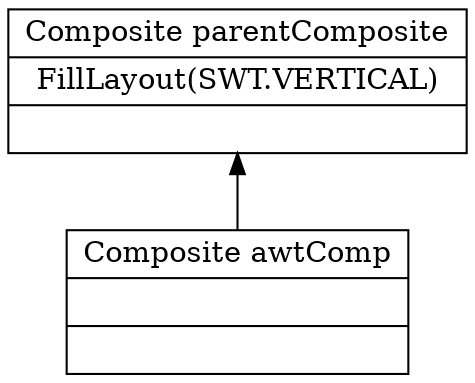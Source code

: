 digraph ReviewerTab {
    rankdir = BT;

    node [shape = record];

    pc [ label = "{Composite parentComposite|FillLayout(SWT.VERTICAL)|}" ];
    ca [ label = "{Composite awtComp||}" ];

    ca -> pc;
}

